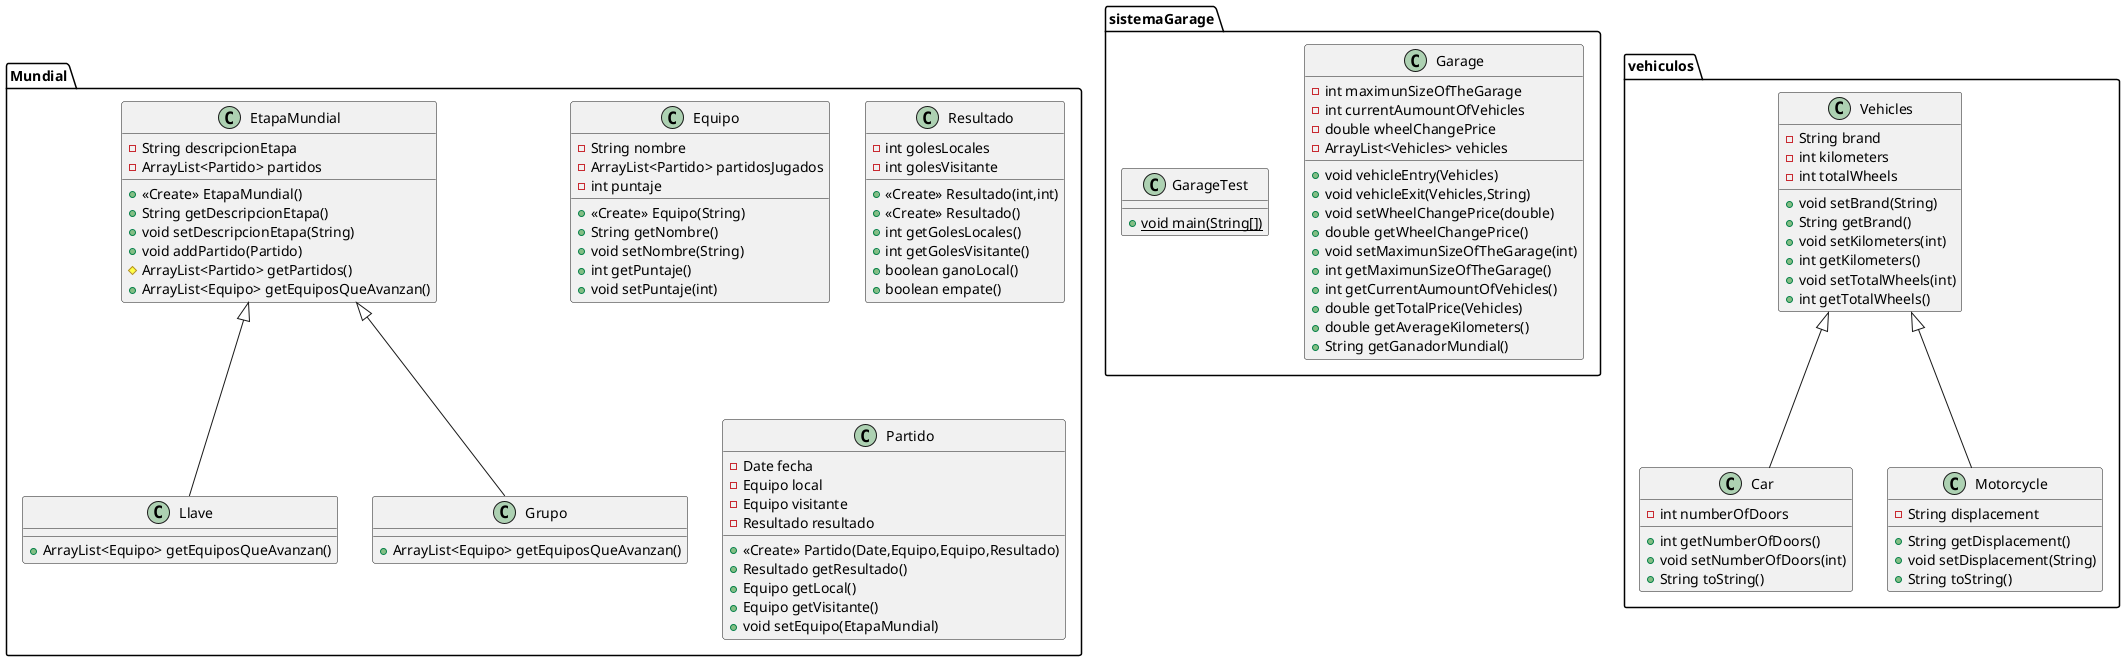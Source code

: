 @startuml
class Mundial.Llave {
+ ArrayList<Equipo> getEquiposQueAvanzan()
}
class sistemaGarage.Garage {
- int maximunSizeOfTheGarage
- int currentAumountOfVehicles
- double wheelChangePrice
- ArrayList<Vehicles> vehicles
+ void vehicleEntry(Vehicles)
+ void vehicleExit(Vehicles,String)
+ void setWheelChangePrice(double)
+ double getWheelChangePrice()
+ void setMaximunSizeOfTheGarage(int)
+ int getMaximunSizeOfTheGarage()
+ int getCurrentAumountOfVehicles()
+ double getTotalPrice(Vehicles)
+ double getAverageKilometers()
+ String getGanadorMundial()
}
class Mundial.Grupo {
+ ArrayList<Equipo> getEquiposQueAvanzan()
}
class Mundial.Equipo {
- String nombre
- ArrayList<Partido> partidosJugados
- int puntaje
+ <<Create>> Equipo(String)
+ String getNombre()
+ void setNombre(String)
+ int getPuntaje()
+ void setPuntaje(int)
}
class vehiculos.Vehicles {
- String brand
- int kilometers
- int totalWheels
+ void setBrand(String)
+ String getBrand()
+ void setKilometers(int)
+ int getKilometers()
+ void setTotalWheels(int)
+ int getTotalWheels()
}
class Mundial.EtapaMundial {
- String descripcionEtapa
- ArrayList<Partido> partidos
+ <<Create>> EtapaMundial()
+ String getDescripcionEtapa()
+ void setDescripcionEtapa(String)
+ void addPartido(Partido)
# ArrayList<Partido> getPartidos()
+ ArrayList<Equipo> getEquiposQueAvanzan()
}
class Mundial.Resultado {
- int golesLocales
- int golesVisitante
+ <<Create>> Resultado(int,int)
+ <<Create>> Resultado()
+ int getGolesLocales()
+ int getGolesVisitante()
+ boolean ganoLocal()
+ boolean empate()
}
class vehiculos.Car {
- int numberOfDoors
+ int getNumberOfDoors()
+ void setNumberOfDoors(int)
+ String toString()
}
class vehiculos.Motorcycle {
- String displacement
+ String getDisplacement()
+ void setDisplacement(String)
+ String toString()
}
class Mundial.Partido {
- Date fecha
- Equipo local
- Equipo visitante
- Resultado resultado
+ <<Create>> Partido(Date,Equipo,Equipo,Resultado)
+ Resultado getResultado()
+ Equipo getLocal()
+ Equipo getVisitante()
+ void setEquipo(EtapaMundial)
}
class sistemaGarage.GarageTest {
+ {static} void main(String[])
}


Mundial.EtapaMundial <|-- Mundial.Llave
Mundial.EtapaMundial <|-- Mundial.Grupo
vehiculos.Vehicles <|-- vehiculos.Car
vehiculos.Vehicles <|-- vehiculos.Motorcycle
@enduml